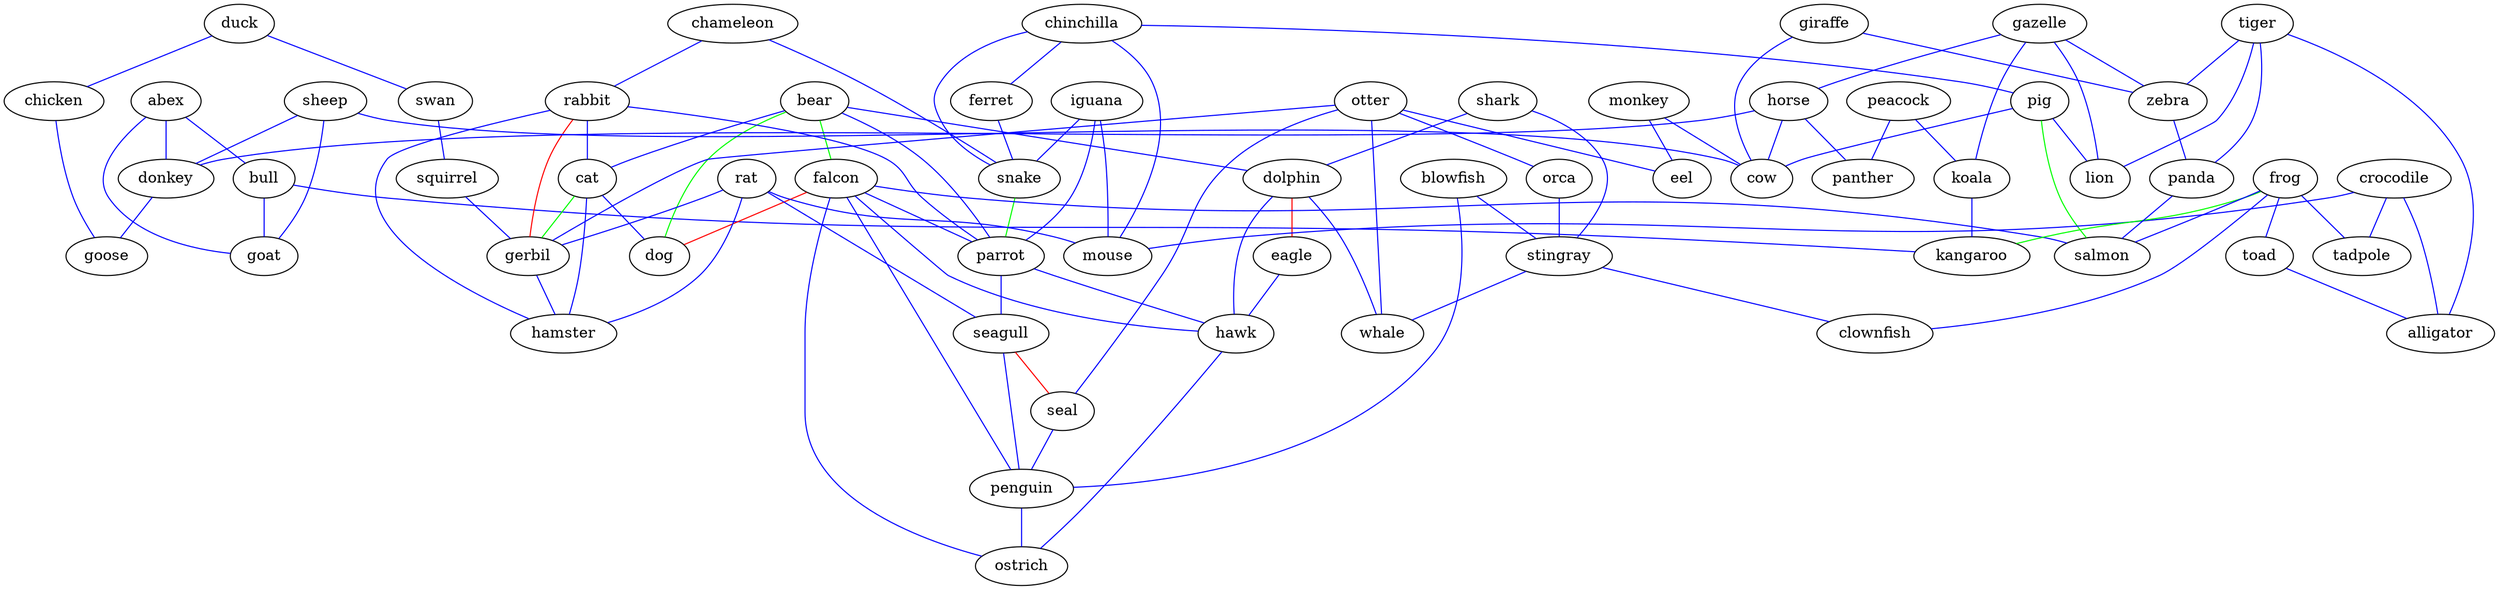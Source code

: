 strict graph { abex -- bull [weight=1,color=blue]; abex -- donkey [weight=1,color=blue]; abex -- goat [weight=1,color=blue]; bear -- cat [weight=1,color=blue]; bear -- dolphin [weight=1,color=blue]; bear -- parrot [weight=1,color=blue]; blowfish -- penguin [weight=1,color=blue]; blowfish -- stingray [weight=1,color=blue]; bull -- goat [weight=1,color=blue]; bull -- kangaroo [weight=1,color=blue]; cat -- dog [weight=1,color=blue]; cat -- hamster [weight=1,color=blue]; chameleon -- rabbit [weight=1,color=blue]; chameleon -- snake [weight=1,color=blue]; chicken -- goose [weight=1,color=blue]; chinchilla -- ferret [weight=1,color=blue]; chinchilla -- mouse [weight=1,color=blue]; chinchilla -- pig [weight=1,color=blue]; chinchilla -- snake [weight=1,color=blue]; crocodile -- alligator [weight=1,color=blue]; crocodile -- mouse [weight=1,color=blue]; crocodile -- tadpole [weight=1,color=blue]; dolphin -- hawk [weight=1,color=blue]; dolphin -- whale [weight=1,color=blue]; donkey -- goose [weight=1,color=blue]; duck -- chicken [weight=1,color=blue]; duck -- swan [weight=1,color=blue]; eagle -- hawk [weight=1,color=blue]; falcon -- hawk [weight=1,color=blue]; falcon -- ostrich [weight=1,color=blue]; falcon -- parrot [weight=1,color=blue]; falcon -- penguin [weight=1,color=blue]; falcon -- salmon [weight=1,color=blue]; ferret -- snake [weight=1,color=blue]; frog -- clownfish [weight=1,color=blue]; frog -- salmon [weight=1,color=blue]; frog -- tadpole [weight=1,color=blue]; frog -- toad [weight=1,color=blue]; gazelle -- horse [weight=1,color=blue]; gazelle -- koala [weight=1,color=blue]; gazelle -- lion [weight=1,color=blue]; gazelle -- zebra [weight=1,color=blue]; gerbil -- hamster [weight=1,color=blue]; giraffe -- cow [weight=1,color=blue]; giraffe -- zebra [weight=1,color=blue]; hawk -- ostrich [weight=1,color=blue]; horse -- cow [weight=1,color=blue]; horse -- donkey [weight=1,color=blue]; horse -- panther [weight=1,color=blue]; iguana -- mouse [weight=1,color=blue]; iguana -- parrot [weight=1,color=blue]; iguana -- snake [weight=1,color=blue]; koala -- kangaroo [weight=1,color=blue]; monkey -- cow [weight=1,color=blue]; monkey -- eel [weight=1,color=blue]; orca -- stingray [weight=1,color=blue]; otter -- eel [weight=1,color=blue]; otter -- gerbil [weight=1,color=blue]; otter -- orca [weight=1,color=blue]; otter -- seal [weight=1,color=blue]; otter -- whale [weight=1,color=blue]; panda -- salmon [weight=1,color=blue]; parrot -- hawk [weight=1,color=blue]; parrot -- seagull [weight=1,color=blue]; peacock -- koala [weight=1,color=blue]; peacock -- panther [weight=1,color=blue]; penguin -- ostrich [weight=1,color=blue]; pig -- cow [weight=1,color=blue]; pig -- lion [weight=1,color=blue]; rabbit -- cat [weight=1,color=blue]; rabbit -- hamster [weight=1,color=blue]; rabbit -- parrot [weight=1,color=blue]; rat -- gerbil [weight=1,color=blue]; rat -- hamster [weight=1,color=blue]; rat -- mouse [weight=1,color=blue]; rat -- seagull [weight=1,color=blue]; seagull -- penguin [weight=1,color=blue]; seal -- penguin [weight=1,color=blue]; shark -- dolphin [weight=1,color=blue]; shark -- stingray [weight=1,color=blue]; sheep -- cow [weight=1,color=blue]; sheep -- donkey [weight=1,color=blue]; sheep -- goat [weight=1,color=blue]; squirrel -- gerbil [weight=1,color=blue]; stingray -- clownfish [weight=1,color=blue]; stingray -- whale [weight=1,color=blue]; swan -- squirrel [weight=1,color=blue]; tiger -- alligator [weight=1,color=blue]; tiger -- lion [weight=1,color=blue]; tiger -- panda [weight=1,color=blue]; tiger -- zebra [weight=1,color=blue]; toad -- alligator [weight=1,color=blue]; zebra -- panda [weight=1,color=blue]; dolphin -- eagle [weight=1,color=red]; falcon -- dog [weight=1,color=red]; rabbit -- gerbil [weight=1,color=red]; seagull -- seal [weight=1,color=red]; bear -- dog [weight=1,color=green]; bear -- falcon [weight=1,color=green]; cat -- gerbil [weight=1,color=green]; frog -- kangaroo [weight=1,color=green]; pig -- salmon [weight=1,color=green]; snake -- parrot [weight=1,color=green]; }
